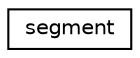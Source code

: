 digraph "Graphical Class Hierarchy"
{
  edge [fontname="Helvetica",fontsize="10",labelfontname="Helvetica",labelfontsize="10"];
  node [fontname="Helvetica",fontsize="10",shape=record];
  rankdir="LR";
  Node1 [label="segment",height=0.2,width=0.4,color="black", fillcolor="white", style="filled",URL="$structsegment.html",tooltip="A segment represents a line segment within a single flat source region along a track."];
}

